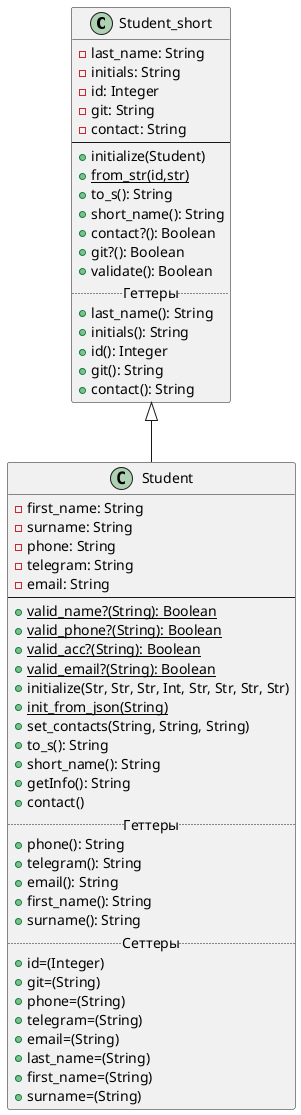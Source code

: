 @startuml
'https://plantuml.com/class-diagram

class Student_short
{
    -last_name: String
    -initials: String
    -id: Integer
    -git: String
    -contact: String
--
    +initialize(Student)
    +{static}from_str(id,str)
    +to_s(): String
    +short_name(): String
    +contact?(): Boolean
    +git?(): Boolean
    +validate(): Boolean
.. Геттеры ..
    +last_name(): String
    +initials(): String
    +id(): Integer
    +git(): String
    +contact(): String
}

class Student extends Student_short {
    -first_name: String
    -surname: String
    -phone: String
    -telegram: String
    -email: String
--
    +{static}valid_name?(String): Boolean
    +{static}valid_phone?(String): Boolean
    +{static}valid_acc?(String): Boolean
    +{static}valid_email?(String): Boolean
    +initialize(Str, Str, Str, Int, Str, Str, Str, Str)
    +{static}init_from_json(String)
    +set_contacts(String, String, String)
    +to_s(): String
    +short_name(): String
    +getInfo(): String
    +contact()
    .. Геттеры ..
    +phone(): String
    +telegram(): String
    +email(): String
    +first_name(): String
    +surname(): String
    .. Сеттеры ..
    +id=(Integer)
    +git=(String)
    +phone=(String)
    +telegram=(String)
    +email=(String)
    +last_name=(String)
    +first_name=(String)
    +surname=(String)
}
@enduml